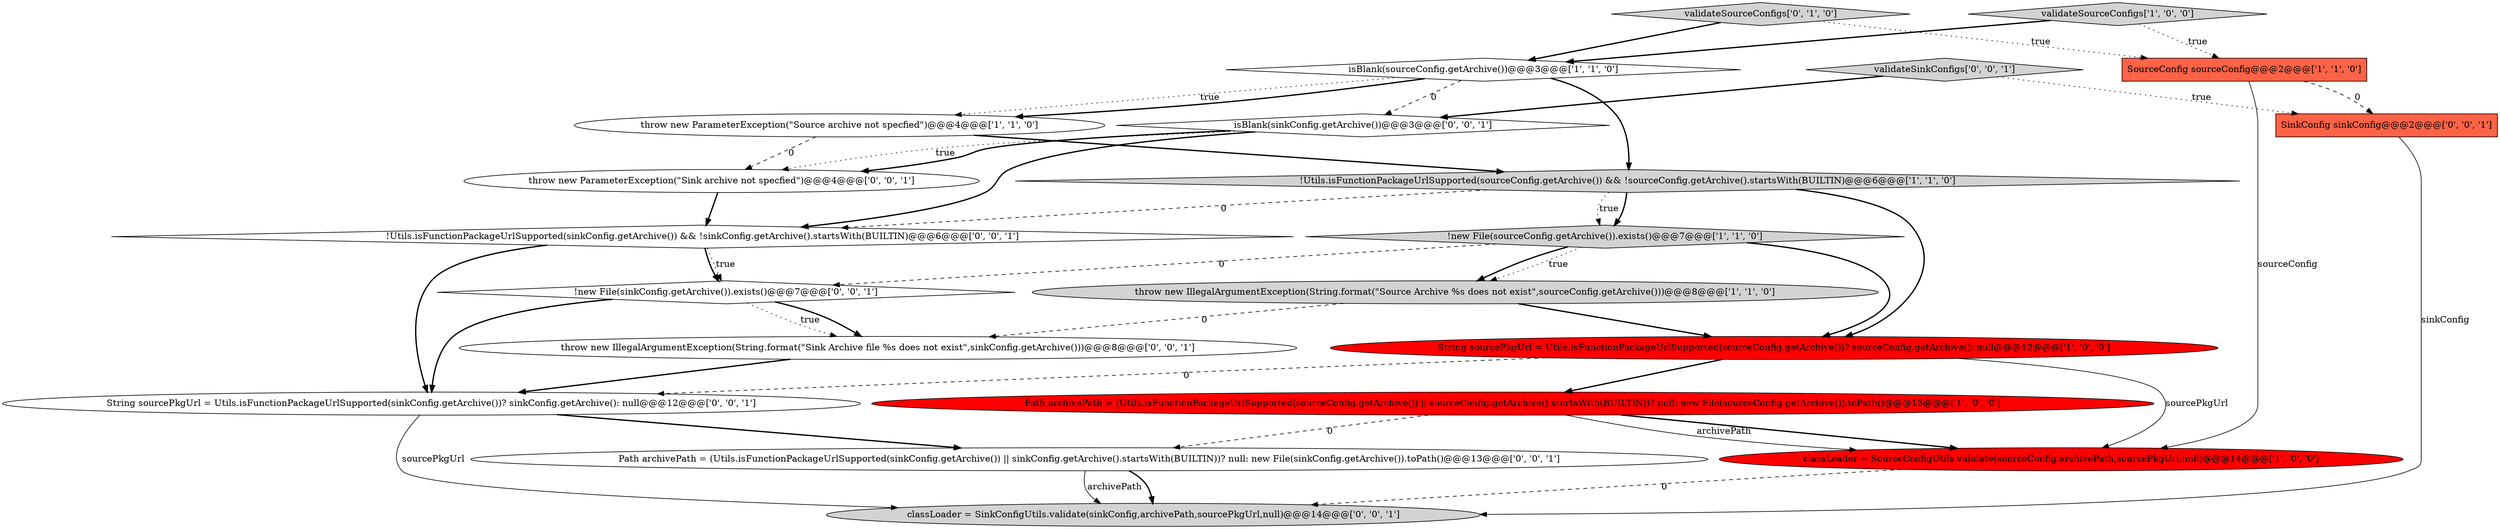 digraph {
9 [style = filled, label = "classLoader = SourceConfigUtils.validate(sourceConfig,archivePath,sourcePkgUrl,null)@@@14@@@['1', '0', '0']", fillcolor = red, shape = ellipse image = "AAA1AAABBB1BBB"];
0 [style = filled, label = "SourceConfig sourceConfig@@@2@@@['1', '1', '0']", fillcolor = tomato, shape = box image = "AAA0AAABBB1BBB"];
1 [style = filled, label = "!new File(sourceConfig.getArchive()).exists()@@@7@@@['1', '1', '0']", fillcolor = lightgray, shape = diamond image = "AAA0AAABBB1BBB"];
13 [style = filled, label = "!new File(sinkConfig.getArchive()).exists()@@@7@@@['0', '0', '1']", fillcolor = white, shape = diamond image = "AAA0AAABBB3BBB"];
5 [style = filled, label = "isBlank(sourceConfig.getArchive())@@@3@@@['1', '1', '0']", fillcolor = white, shape = diamond image = "AAA0AAABBB1BBB"];
8 [style = filled, label = "String sourcePkgUrl = Utils.isFunctionPackageUrlSupported(sourceConfig.getArchive())? sourceConfig.getArchive(): null@@@12@@@['1', '0', '0']", fillcolor = red, shape = ellipse image = "AAA1AAABBB1BBB"];
15 [style = filled, label = "classLoader = SinkConfigUtils.validate(sinkConfig,archivePath,sourcePkgUrl,null)@@@14@@@['0', '0', '1']", fillcolor = lightgray, shape = ellipse image = "AAA0AAABBB3BBB"];
20 [style = filled, label = "String sourcePkgUrl = Utils.isFunctionPackageUrlSupported(sinkConfig.getArchive())? sinkConfig.getArchive(): null@@@12@@@['0', '0', '1']", fillcolor = white, shape = ellipse image = "AAA0AAABBB3BBB"];
11 [style = filled, label = "!Utils.isFunctionPackageUrlSupported(sinkConfig.getArchive()) && !sinkConfig.getArchive().startsWith(BUILTIN)@@@6@@@['0', '0', '1']", fillcolor = white, shape = diamond image = "AAA0AAABBB3BBB"];
19 [style = filled, label = "isBlank(sinkConfig.getArchive())@@@3@@@['0', '0', '1']", fillcolor = white, shape = diamond image = "AAA0AAABBB3BBB"];
6 [style = filled, label = "throw new ParameterException(\"Source archive not specfied\")@@@4@@@['1', '1', '0']", fillcolor = white, shape = ellipse image = "AAA0AAABBB1BBB"];
10 [style = filled, label = "validateSourceConfigs['0', '1', '0']", fillcolor = lightgray, shape = diamond image = "AAA0AAABBB2BBB"];
3 [style = filled, label = "throw new IllegalArgumentException(String.format(\"Source Archive %s does not exist\",sourceConfig.getArchive()))@@@8@@@['1', '1', '0']", fillcolor = lightgray, shape = ellipse image = "AAA0AAABBB1BBB"];
14 [style = filled, label = "Path archivePath = (Utils.isFunctionPackageUrlSupported(sinkConfig.getArchive()) || sinkConfig.getArchive().startsWith(BUILTIN))? null: new File(sinkConfig.getArchive()).toPath()@@@13@@@['0', '0', '1']", fillcolor = white, shape = ellipse image = "AAA0AAABBB3BBB"];
18 [style = filled, label = "validateSinkConfigs['0', '0', '1']", fillcolor = lightgray, shape = diamond image = "AAA0AAABBB3BBB"];
2 [style = filled, label = "!Utils.isFunctionPackageUrlSupported(sourceConfig.getArchive()) && !sourceConfig.getArchive().startsWith(BUILTIN)@@@6@@@['1', '1', '0']", fillcolor = lightgray, shape = diamond image = "AAA0AAABBB1BBB"];
17 [style = filled, label = "throw new ParameterException(\"Sink archive not specfied\")@@@4@@@['0', '0', '1']", fillcolor = white, shape = ellipse image = "AAA0AAABBB3BBB"];
7 [style = filled, label = "validateSourceConfigs['1', '0', '0']", fillcolor = lightgray, shape = diamond image = "AAA0AAABBB1BBB"];
16 [style = filled, label = "SinkConfig sinkConfig@@@2@@@['0', '0', '1']", fillcolor = tomato, shape = box image = "AAA0AAABBB3BBB"];
12 [style = filled, label = "throw new IllegalArgumentException(String.format(\"Sink Archive file %s does not exist\",sinkConfig.getArchive()))@@@8@@@['0', '0', '1']", fillcolor = white, shape = ellipse image = "AAA0AAABBB3BBB"];
4 [style = filled, label = "Path archivePath = (Utils.isFunctionPackageUrlSupported(sourceConfig.getArchive()) || sourceConfig.getArchive().startsWith(BUILTIN))? null: new File(sourceConfig.getArchive()).toPath()@@@13@@@['1', '0', '0']", fillcolor = red, shape = ellipse image = "AAA1AAABBB1BBB"];
4->9 [style = bold, label=""];
11->20 [style = bold, label=""];
20->15 [style = solid, label="sourcePkgUrl"];
1->8 [style = bold, label=""];
8->9 [style = solid, label="sourcePkgUrl"];
13->12 [style = dotted, label="true"];
18->16 [style = dotted, label="true"];
19->17 [style = dotted, label="true"];
2->1 [style = bold, label=""];
4->9 [style = solid, label="archivePath"];
0->16 [style = dashed, label="0"];
8->20 [style = dashed, label="0"];
1->3 [style = bold, label=""];
18->19 [style = bold, label=""];
5->6 [style = dotted, label="true"];
12->20 [style = bold, label=""];
19->11 [style = bold, label=""];
20->14 [style = bold, label=""];
6->17 [style = dashed, label="0"];
19->17 [style = bold, label=""];
11->13 [style = dotted, label="true"];
7->0 [style = dotted, label="true"];
0->9 [style = solid, label="sourceConfig"];
6->2 [style = bold, label=""];
1->3 [style = dotted, label="true"];
1->13 [style = dashed, label="0"];
5->2 [style = bold, label=""];
7->5 [style = bold, label=""];
13->12 [style = bold, label=""];
10->5 [style = bold, label=""];
5->6 [style = bold, label=""];
3->12 [style = dashed, label="0"];
2->1 [style = dotted, label="true"];
3->8 [style = bold, label=""];
11->13 [style = bold, label=""];
10->0 [style = dotted, label="true"];
2->11 [style = dashed, label="0"];
13->20 [style = bold, label=""];
14->15 [style = bold, label=""];
4->14 [style = dashed, label="0"];
8->4 [style = bold, label=""];
16->15 [style = solid, label="sinkConfig"];
5->19 [style = dashed, label="0"];
14->15 [style = solid, label="archivePath"];
2->8 [style = bold, label=""];
9->15 [style = dashed, label="0"];
17->11 [style = bold, label=""];
}
